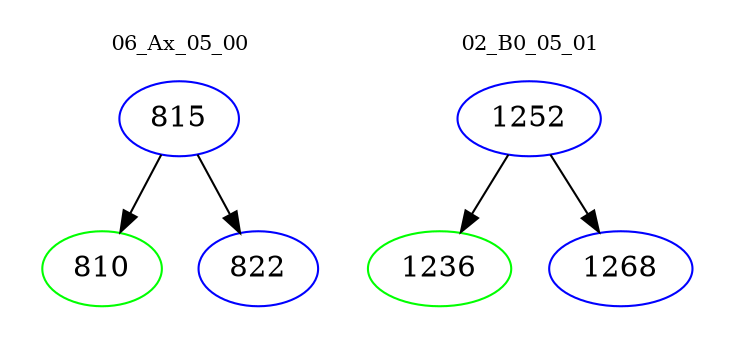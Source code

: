 digraph{
subgraph cluster_0 {
color = white
label = "06_Ax_05_00";
fontsize=10;
T0_815 [label="815", color="blue"]
T0_815 -> T0_810 [color="black"]
T0_810 [label="810", color="green"]
T0_815 -> T0_822 [color="black"]
T0_822 [label="822", color="blue"]
}
subgraph cluster_1 {
color = white
label = "02_B0_05_01";
fontsize=10;
T1_1252 [label="1252", color="blue"]
T1_1252 -> T1_1236 [color="black"]
T1_1236 [label="1236", color="green"]
T1_1252 -> T1_1268 [color="black"]
T1_1268 [label="1268", color="blue"]
}
}
